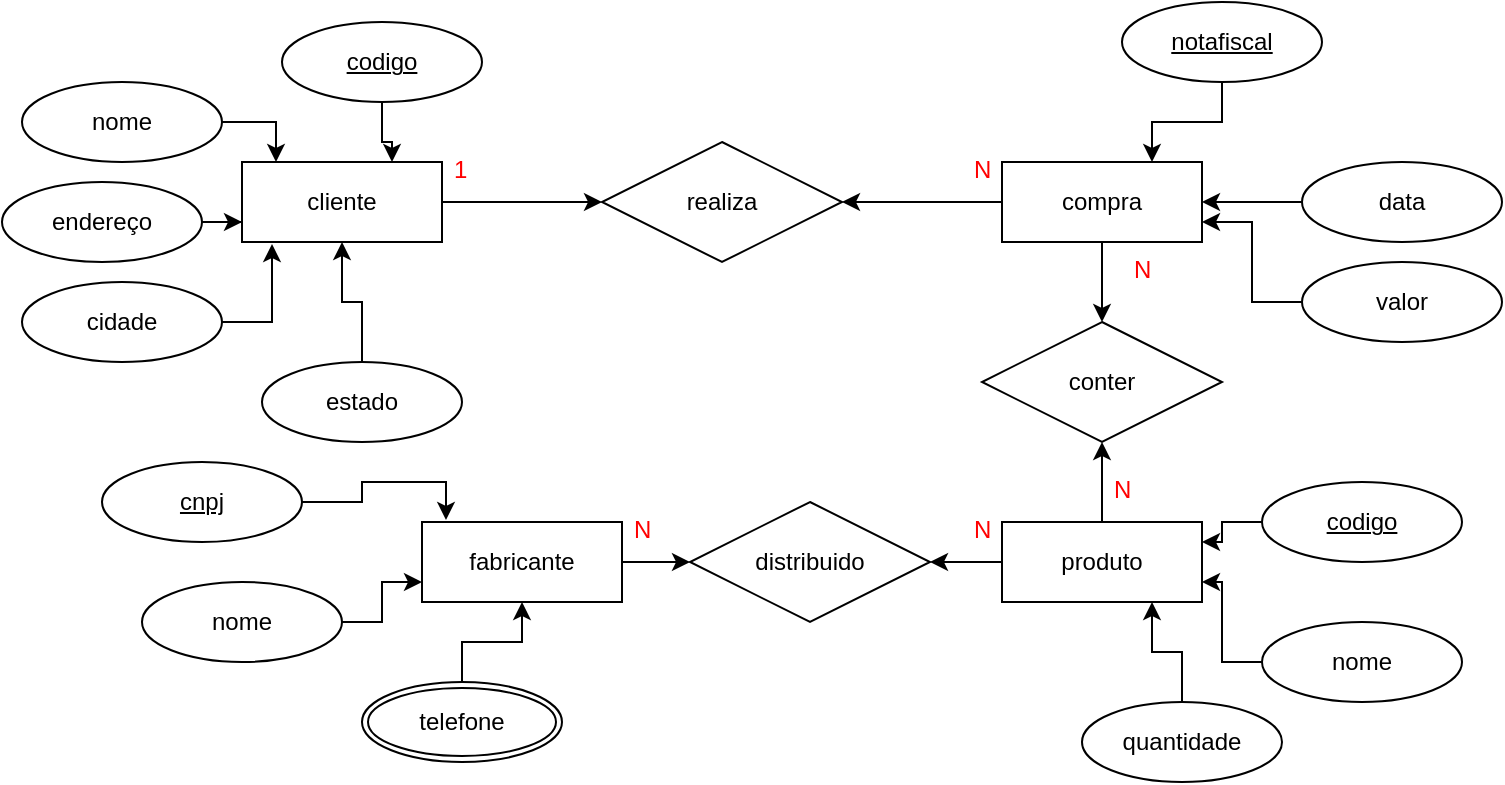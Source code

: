 <mxfile version="24.2.5" type="device">
  <diagram name="Página-1" id="HauZ-AtW_O7tdhXGTgj9">
    <mxGraphModel dx="880" dy="468" grid="1" gridSize="10" guides="1" tooltips="1" connect="1" arrows="1" fold="1" page="1" pageScale="1" pageWidth="827" pageHeight="1169" math="0" shadow="0">
      <root>
        <mxCell id="0" />
        <mxCell id="1" parent="0" />
        <mxCell id="5jsPCxNuMO6BKdnt2XqL-5" style="edgeStyle=orthogonalEdgeStyle;rounded=0;orthogonalLoop=1;jettySize=auto;html=1;entryX=0;entryY=0.5;entryDx=0;entryDy=0;" edge="1" parent="1" source="5jsPCxNuMO6BKdnt2XqL-2" target="5jsPCxNuMO6BKdnt2XqL-4">
          <mxGeometry relative="1" as="geometry" />
        </mxCell>
        <mxCell id="5jsPCxNuMO6BKdnt2XqL-2" value="cliente" style="whiteSpace=wrap;html=1;align=center;" vertex="1" parent="1">
          <mxGeometry x="130" y="90" width="100" height="40" as="geometry" />
        </mxCell>
        <mxCell id="5jsPCxNuMO6BKdnt2XqL-6" style="edgeStyle=orthogonalEdgeStyle;rounded=0;orthogonalLoop=1;jettySize=auto;html=1;entryX=1;entryY=0.5;entryDx=0;entryDy=0;" edge="1" parent="1" source="5jsPCxNuMO6BKdnt2XqL-3" target="5jsPCxNuMO6BKdnt2XqL-4">
          <mxGeometry relative="1" as="geometry" />
        </mxCell>
        <mxCell id="5jsPCxNuMO6BKdnt2XqL-28" style="edgeStyle=orthogonalEdgeStyle;rounded=0;orthogonalLoop=1;jettySize=auto;html=1;entryX=0.5;entryY=0;entryDx=0;entryDy=0;" edge="1" parent="1" source="5jsPCxNuMO6BKdnt2XqL-3" target="5jsPCxNuMO6BKdnt2XqL-27">
          <mxGeometry relative="1" as="geometry" />
        </mxCell>
        <mxCell id="5jsPCxNuMO6BKdnt2XqL-3" value="compra" style="whiteSpace=wrap;html=1;align=center;" vertex="1" parent="1">
          <mxGeometry x="510" y="90" width="100" height="40" as="geometry" />
        </mxCell>
        <mxCell id="5jsPCxNuMO6BKdnt2XqL-4" value="realiza" style="shape=rhombus;perimeter=rhombusPerimeter;whiteSpace=wrap;html=1;align=center;" vertex="1" parent="1">
          <mxGeometry x="310" y="80" width="120" height="60" as="geometry" />
        </mxCell>
        <mxCell id="5jsPCxNuMO6BKdnt2XqL-8" style="edgeStyle=orthogonalEdgeStyle;rounded=0;orthogonalLoop=1;jettySize=auto;html=1;entryX=0.75;entryY=0;entryDx=0;entryDy=0;" edge="1" parent="1" source="5jsPCxNuMO6BKdnt2XqL-7" target="5jsPCxNuMO6BKdnt2XqL-3">
          <mxGeometry relative="1" as="geometry" />
        </mxCell>
        <mxCell id="5jsPCxNuMO6BKdnt2XqL-7" value="notafiscal" style="ellipse;whiteSpace=wrap;html=1;align=center;fontStyle=4;" vertex="1" parent="1">
          <mxGeometry x="570" y="10" width="100" height="40" as="geometry" />
        </mxCell>
        <mxCell id="5jsPCxNuMO6BKdnt2XqL-10" style="edgeStyle=orthogonalEdgeStyle;rounded=0;orthogonalLoop=1;jettySize=auto;html=1;entryX=1;entryY=0.5;entryDx=0;entryDy=0;" edge="1" parent="1" source="5jsPCxNuMO6BKdnt2XqL-9" target="5jsPCxNuMO6BKdnt2XqL-3">
          <mxGeometry relative="1" as="geometry" />
        </mxCell>
        <mxCell id="5jsPCxNuMO6BKdnt2XqL-9" value="data" style="ellipse;whiteSpace=wrap;html=1;align=center;" vertex="1" parent="1">
          <mxGeometry x="660" y="90" width="100" height="40" as="geometry" />
        </mxCell>
        <mxCell id="5jsPCxNuMO6BKdnt2XqL-26" style="edgeStyle=orthogonalEdgeStyle;rounded=0;orthogonalLoop=1;jettySize=auto;html=1;entryX=1;entryY=0.75;entryDx=0;entryDy=0;" edge="1" parent="1" source="5jsPCxNuMO6BKdnt2XqL-11" target="5jsPCxNuMO6BKdnt2XqL-3">
          <mxGeometry relative="1" as="geometry" />
        </mxCell>
        <mxCell id="5jsPCxNuMO6BKdnt2XqL-11" value="valor" style="ellipse;whiteSpace=wrap;html=1;align=center;" vertex="1" parent="1">
          <mxGeometry x="660" y="140" width="100" height="40" as="geometry" />
        </mxCell>
        <mxCell id="5jsPCxNuMO6BKdnt2XqL-13" value="nome" style="ellipse;whiteSpace=wrap;html=1;align=center;" vertex="1" parent="1">
          <mxGeometry x="20" y="50" width="100" height="40" as="geometry" />
        </mxCell>
        <mxCell id="5jsPCxNuMO6BKdnt2XqL-17" style="edgeStyle=orthogonalEdgeStyle;rounded=0;orthogonalLoop=1;jettySize=auto;html=1;entryX=0;entryY=0.75;entryDx=0;entryDy=0;" edge="1" parent="1" source="5jsPCxNuMO6BKdnt2XqL-15" target="5jsPCxNuMO6BKdnt2XqL-2">
          <mxGeometry relative="1" as="geometry" />
        </mxCell>
        <mxCell id="5jsPCxNuMO6BKdnt2XqL-15" value="endereço" style="ellipse;whiteSpace=wrap;html=1;align=center;" vertex="1" parent="1">
          <mxGeometry x="10" y="100" width="100" height="40" as="geometry" />
        </mxCell>
        <mxCell id="5jsPCxNuMO6BKdnt2XqL-16" style="edgeStyle=orthogonalEdgeStyle;rounded=0;orthogonalLoop=1;jettySize=auto;html=1;entryX=0.17;entryY=0;entryDx=0;entryDy=0;entryPerimeter=0;" edge="1" parent="1" source="5jsPCxNuMO6BKdnt2XqL-13" target="5jsPCxNuMO6BKdnt2XqL-2">
          <mxGeometry relative="1" as="geometry" />
        </mxCell>
        <mxCell id="5jsPCxNuMO6BKdnt2XqL-18" value="cidade" style="ellipse;whiteSpace=wrap;html=1;align=center;" vertex="1" parent="1">
          <mxGeometry x="20" y="150" width="100" height="40" as="geometry" />
        </mxCell>
        <mxCell id="5jsPCxNuMO6BKdnt2XqL-19" style="edgeStyle=orthogonalEdgeStyle;rounded=0;orthogonalLoop=1;jettySize=auto;html=1;entryX=0.15;entryY=1.025;entryDx=0;entryDy=0;entryPerimeter=0;" edge="1" parent="1" source="5jsPCxNuMO6BKdnt2XqL-18" target="5jsPCxNuMO6BKdnt2XqL-2">
          <mxGeometry relative="1" as="geometry" />
        </mxCell>
        <mxCell id="5jsPCxNuMO6BKdnt2XqL-21" style="edgeStyle=orthogonalEdgeStyle;rounded=0;orthogonalLoop=1;jettySize=auto;html=1;entryX=0.5;entryY=1;entryDx=0;entryDy=0;" edge="1" parent="1" source="5jsPCxNuMO6BKdnt2XqL-20" target="5jsPCxNuMO6BKdnt2XqL-2">
          <mxGeometry relative="1" as="geometry" />
        </mxCell>
        <mxCell id="5jsPCxNuMO6BKdnt2XqL-20" value="estado" style="ellipse;whiteSpace=wrap;html=1;align=center;" vertex="1" parent="1">
          <mxGeometry x="140" y="190" width="100" height="40" as="geometry" />
        </mxCell>
        <mxCell id="5jsPCxNuMO6BKdnt2XqL-23" style="edgeStyle=orthogonalEdgeStyle;rounded=0;orthogonalLoop=1;jettySize=auto;html=1;entryX=0.75;entryY=0;entryDx=0;entryDy=0;" edge="1" parent="1" source="5jsPCxNuMO6BKdnt2XqL-22" target="5jsPCxNuMO6BKdnt2XqL-2">
          <mxGeometry relative="1" as="geometry" />
        </mxCell>
        <mxCell id="5jsPCxNuMO6BKdnt2XqL-22" value="codigo" style="ellipse;whiteSpace=wrap;html=1;align=center;fontStyle=4;" vertex="1" parent="1">
          <mxGeometry x="150" y="20" width="100" height="40" as="geometry" />
        </mxCell>
        <mxCell id="5jsPCxNuMO6BKdnt2XqL-24" value="1" style="text;strokeColor=none;fillColor=none;spacingLeft=4;spacingRight=4;overflow=hidden;rotatable=0;points=[[0,0.5],[1,0.5]];portConstraint=eastwest;fontSize=12;whiteSpace=wrap;html=1;fontColor=#ff0000;" vertex="1" parent="1">
          <mxGeometry x="230" y="80" width="40" height="30" as="geometry" />
        </mxCell>
        <mxCell id="5jsPCxNuMO6BKdnt2XqL-25" value="N" style="text;strokeColor=none;fillColor=none;spacingLeft=4;spacingRight=4;overflow=hidden;rotatable=0;points=[[0,0.5],[1,0.5]];portConstraint=eastwest;fontSize=12;whiteSpace=wrap;html=1;fontColor=#ff0000;" vertex="1" parent="1">
          <mxGeometry x="490" y="80" width="40" height="30" as="geometry" />
        </mxCell>
        <mxCell id="5jsPCxNuMO6BKdnt2XqL-27" value="conter" style="shape=rhombus;perimeter=rhombusPerimeter;whiteSpace=wrap;html=1;align=center;" vertex="1" parent="1">
          <mxGeometry x="500" y="170" width="120" height="60" as="geometry" />
        </mxCell>
        <mxCell id="5jsPCxNuMO6BKdnt2XqL-29" value="N" style="text;strokeColor=none;fillColor=none;spacingLeft=4;spacingRight=4;overflow=hidden;rotatable=0;points=[[0,0.5],[1,0.5]];portConstraint=eastwest;fontSize=12;whiteSpace=wrap;html=1;fontColor=#ff0000;" vertex="1" parent="1">
          <mxGeometry x="570" y="130" width="40" height="30" as="geometry" />
        </mxCell>
        <mxCell id="5jsPCxNuMO6BKdnt2XqL-31" style="edgeStyle=orthogonalEdgeStyle;rounded=0;orthogonalLoop=1;jettySize=auto;html=1;entryX=0.5;entryY=1;entryDx=0;entryDy=0;" edge="1" parent="1" source="5jsPCxNuMO6BKdnt2XqL-30" target="5jsPCxNuMO6BKdnt2XqL-27">
          <mxGeometry relative="1" as="geometry" />
        </mxCell>
        <mxCell id="5jsPCxNuMO6BKdnt2XqL-40" style="edgeStyle=orthogonalEdgeStyle;rounded=0;orthogonalLoop=1;jettySize=auto;html=1;entryX=1;entryY=0.5;entryDx=0;entryDy=0;" edge="1" parent="1" source="5jsPCxNuMO6BKdnt2XqL-30" target="5jsPCxNuMO6BKdnt2XqL-39">
          <mxGeometry relative="1" as="geometry" />
        </mxCell>
        <mxCell id="5jsPCxNuMO6BKdnt2XqL-30" value="produto" style="whiteSpace=wrap;html=1;align=center;" vertex="1" parent="1">
          <mxGeometry x="510" y="270" width="100" height="40" as="geometry" />
        </mxCell>
        <mxCell id="5jsPCxNuMO6BKdnt2XqL-32" value="N" style="text;strokeColor=none;fillColor=none;spacingLeft=4;spacingRight=4;overflow=hidden;rotatable=0;points=[[0,0.5],[1,0.5]];portConstraint=eastwest;fontSize=12;whiteSpace=wrap;html=1;fontColor=#ff0000;" vertex="1" parent="1">
          <mxGeometry x="560" y="240" width="40" height="30" as="geometry" />
        </mxCell>
        <mxCell id="5jsPCxNuMO6BKdnt2XqL-34" style="edgeStyle=orthogonalEdgeStyle;rounded=0;orthogonalLoop=1;jettySize=auto;html=1;entryX=1;entryY=0.25;entryDx=0;entryDy=0;" edge="1" parent="1" source="5jsPCxNuMO6BKdnt2XqL-33" target="5jsPCxNuMO6BKdnt2XqL-30">
          <mxGeometry relative="1" as="geometry" />
        </mxCell>
        <mxCell id="5jsPCxNuMO6BKdnt2XqL-33" value="codigo" style="ellipse;whiteSpace=wrap;html=1;align=center;fontStyle=4;" vertex="1" parent="1">
          <mxGeometry x="640" y="250" width="100" height="40" as="geometry" />
        </mxCell>
        <mxCell id="5jsPCxNuMO6BKdnt2XqL-36" style="edgeStyle=orthogonalEdgeStyle;rounded=0;orthogonalLoop=1;jettySize=auto;html=1;entryX=1;entryY=0.75;entryDx=0;entryDy=0;" edge="1" parent="1" source="5jsPCxNuMO6BKdnt2XqL-35" target="5jsPCxNuMO6BKdnt2XqL-30">
          <mxGeometry relative="1" as="geometry" />
        </mxCell>
        <mxCell id="5jsPCxNuMO6BKdnt2XqL-35" value="nome" style="ellipse;whiteSpace=wrap;html=1;align=center;" vertex="1" parent="1">
          <mxGeometry x="640" y="320" width="100" height="40" as="geometry" />
        </mxCell>
        <mxCell id="5jsPCxNuMO6BKdnt2XqL-38" style="edgeStyle=orthogonalEdgeStyle;rounded=0;orthogonalLoop=1;jettySize=auto;html=1;entryX=0.75;entryY=1;entryDx=0;entryDy=0;" edge="1" parent="1" source="5jsPCxNuMO6BKdnt2XqL-37" target="5jsPCxNuMO6BKdnt2XqL-30">
          <mxGeometry relative="1" as="geometry" />
        </mxCell>
        <mxCell id="5jsPCxNuMO6BKdnt2XqL-37" value="quantidade" style="ellipse;whiteSpace=wrap;html=1;align=center;" vertex="1" parent="1">
          <mxGeometry x="550" y="360" width="100" height="40" as="geometry" />
        </mxCell>
        <mxCell id="5jsPCxNuMO6BKdnt2XqL-39" value="distribuido" style="shape=rhombus;perimeter=rhombusPerimeter;whiteSpace=wrap;html=1;align=center;" vertex="1" parent="1">
          <mxGeometry x="354" y="260" width="120" height="60" as="geometry" />
        </mxCell>
        <mxCell id="5jsPCxNuMO6BKdnt2XqL-41" value="N" style="text;strokeColor=none;fillColor=none;spacingLeft=4;spacingRight=4;overflow=hidden;rotatable=0;points=[[0,0.5],[1,0.5]];portConstraint=eastwest;fontSize=12;whiteSpace=wrap;html=1;fontColor=#ff0000;" vertex="1" parent="1">
          <mxGeometry x="490" y="260" width="40" height="30" as="geometry" />
        </mxCell>
        <mxCell id="5jsPCxNuMO6BKdnt2XqL-43" style="edgeStyle=orthogonalEdgeStyle;rounded=0;orthogonalLoop=1;jettySize=auto;html=1;entryX=0;entryY=0.5;entryDx=0;entryDy=0;" edge="1" parent="1" source="5jsPCxNuMO6BKdnt2XqL-42" target="5jsPCxNuMO6BKdnt2XqL-39">
          <mxGeometry relative="1" as="geometry" />
        </mxCell>
        <mxCell id="5jsPCxNuMO6BKdnt2XqL-42" value="fabricante" style="whiteSpace=wrap;html=1;align=center;" vertex="1" parent="1">
          <mxGeometry x="220" y="270" width="100" height="40" as="geometry" />
        </mxCell>
        <mxCell id="5jsPCxNuMO6BKdnt2XqL-44" value="N" style="text;strokeColor=none;fillColor=none;spacingLeft=4;spacingRight=4;overflow=hidden;rotatable=0;points=[[0,0.5],[1,0.5]];portConstraint=eastwest;fontSize=12;whiteSpace=wrap;html=1;fontColor=#ff0000;" vertex="1" parent="1">
          <mxGeometry x="320" y="260" width="40" height="30" as="geometry" />
        </mxCell>
        <mxCell id="5jsPCxNuMO6BKdnt2XqL-46" style="edgeStyle=orthogonalEdgeStyle;rounded=0;orthogonalLoop=1;jettySize=auto;html=1;entryX=0;entryY=0.75;entryDx=0;entryDy=0;" edge="1" parent="1" source="5jsPCxNuMO6BKdnt2XqL-45" target="5jsPCxNuMO6BKdnt2XqL-42">
          <mxGeometry relative="1" as="geometry" />
        </mxCell>
        <mxCell id="5jsPCxNuMO6BKdnt2XqL-45" value="nome" style="ellipse;whiteSpace=wrap;html=1;align=center;" vertex="1" parent="1">
          <mxGeometry x="80" y="300" width="100" height="40" as="geometry" />
        </mxCell>
        <mxCell id="5jsPCxNuMO6BKdnt2XqL-47" value="cnpj" style="ellipse;whiteSpace=wrap;html=1;align=center;fontStyle=4;" vertex="1" parent="1">
          <mxGeometry x="60" y="240" width="100" height="40" as="geometry" />
        </mxCell>
        <mxCell id="5jsPCxNuMO6BKdnt2XqL-48" style="edgeStyle=orthogonalEdgeStyle;rounded=0;orthogonalLoop=1;jettySize=auto;html=1;entryX=0.12;entryY=-0.025;entryDx=0;entryDy=0;entryPerimeter=0;" edge="1" parent="1" source="5jsPCxNuMO6BKdnt2XqL-47" target="5jsPCxNuMO6BKdnt2XqL-42">
          <mxGeometry relative="1" as="geometry" />
        </mxCell>
        <mxCell id="5jsPCxNuMO6BKdnt2XqL-50" style="edgeStyle=orthogonalEdgeStyle;rounded=0;orthogonalLoop=1;jettySize=auto;html=1;entryX=0.5;entryY=1;entryDx=0;entryDy=0;" edge="1" parent="1" source="5jsPCxNuMO6BKdnt2XqL-49" target="5jsPCxNuMO6BKdnt2XqL-42">
          <mxGeometry relative="1" as="geometry" />
        </mxCell>
        <mxCell id="5jsPCxNuMO6BKdnt2XqL-49" value="telefone" style="ellipse;shape=doubleEllipse;margin=3;whiteSpace=wrap;html=1;align=center;" vertex="1" parent="1">
          <mxGeometry x="190" y="350" width="100" height="40" as="geometry" />
        </mxCell>
      </root>
    </mxGraphModel>
  </diagram>
</mxfile>
